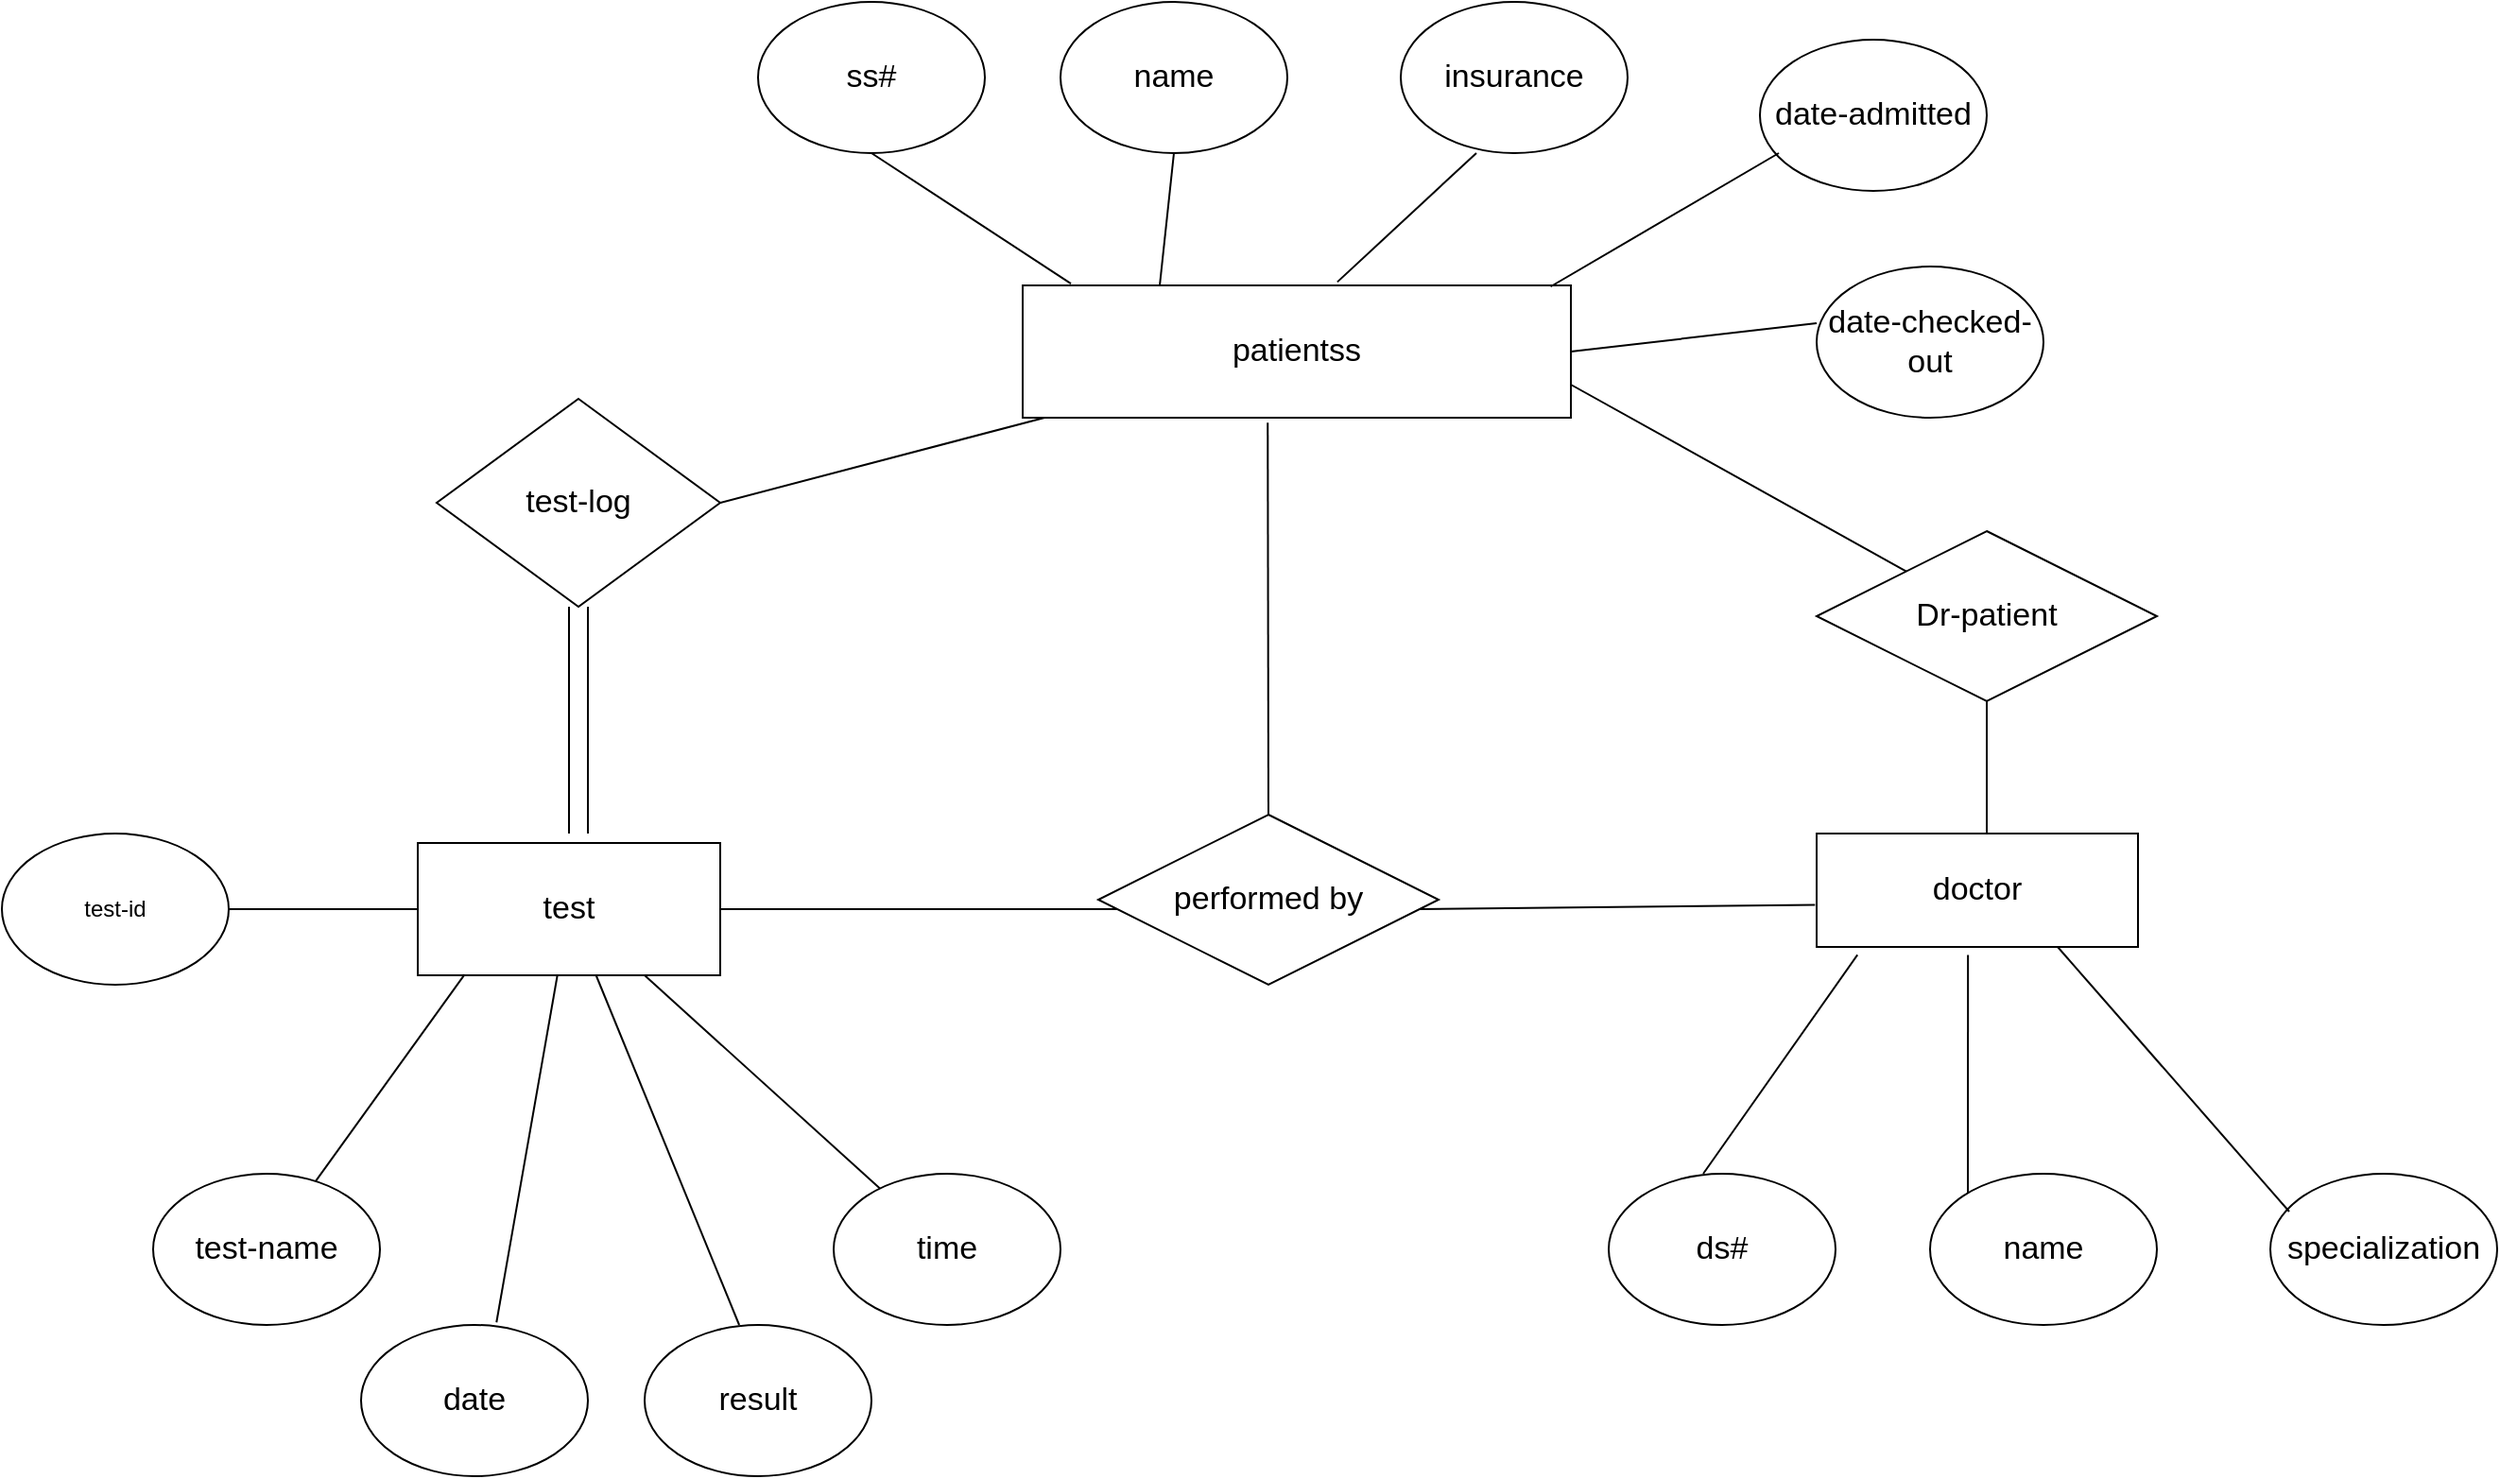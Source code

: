 <mxfile version="20.8.20" type="device"><diagram id="R2lEEEUBdFMjLlhIrx00" name="Page-1"><mxGraphModel dx="880" dy="484" grid="1" gridSize="10" guides="1" tooltips="1" connect="1" arrows="1" fold="1" page="1" pageScale="1" pageWidth="850" pageHeight="1100" math="0" shadow="0" extFonts="Permanent Marker^https://fonts.googleapis.com/css?family=Permanent+Marker"><root><mxCell id="0"/><mxCell id="1" parent="0"/><mxCell id="8gZ1B2pNHBcac0arD0vt-1" value="test-log" style="rhombus;whiteSpace=wrap;html=1;fontSize=17;" vertex="1" parent="1"><mxGeometry x="270" y="250" width="150" height="110" as="geometry"/></mxCell><mxCell id="8gZ1B2pNHBcac0arD0vt-2" value="test" style="rounded=0;whiteSpace=wrap;html=1;fontSize=17;" vertex="1" parent="1"><mxGeometry x="260" y="485" width="160" height="70" as="geometry"/></mxCell><mxCell id="8gZ1B2pNHBcac0arD0vt-3" value="test-id" style="ellipse;whiteSpace=wrap;html=1;" vertex="1" parent="1"><mxGeometry x="40" y="480" width="120" height="80" as="geometry"/></mxCell><mxCell id="8gZ1B2pNHBcac0arD0vt-4" value="test-name" style="ellipse;whiteSpace=wrap;html=1;fontSize=17;" vertex="1" parent="1"><mxGeometry x="120" y="660" width="120" height="80" as="geometry"/></mxCell><mxCell id="8gZ1B2pNHBcac0arD0vt-5" value="time" style="ellipse;whiteSpace=wrap;html=1;fontSize=17;" vertex="1" parent="1"><mxGeometry x="480" y="660" width="120" height="80" as="geometry"/></mxCell><mxCell id="8gZ1B2pNHBcac0arD0vt-6" value="date" style="ellipse;whiteSpace=wrap;html=1;fontSize=17;" vertex="1" parent="1"><mxGeometry x="230" y="740" width="120" height="80" as="geometry"/></mxCell><mxCell id="8gZ1B2pNHBcac0arD0vt-7" value="result" style="ellipse;whiteSpace=wrap;html=1;fontSize=17;" vertex="1" parent="1"><mxGeometry x="380" y="740" width="120" height="80" as="geometry"/></mxCell><mxCell id="8gZ1B2pNHBcac0arD0vt-8" value="performed by" style="rhombus;whiteSpace=wrap;html=1;fontSize=17;" vertex="1" parent="1"><mxGeometry x="620" y="470" width="180" height="90" as="geometry"/></mxCell><mxCell id="8gZ1B2pNHBcac0arD0vt-9" value="patientss" style="rounded=0;whiteSpace=wrap;html=1;fontSize=17;" vertex="1" parent="1"><mxGeometry x="580" y="190" width="290" height="70" as="geometry"/></mxCell><mxCell id="8gZ1B2pNHBcac0arD0vt-10" value="ss#" style="ellipse;whiteSpace=wrap;html=1;fontSize=17;" vertex="1" parent="1"><mxGeometry x="440" y="40" width="120" height="80" as="geometry"/></mxCell><mxCell id="8gZ1B2pNHBcac0arD0vt-11" value="name" style="ellipse;whiteSpace=wrap;html=1;fontSize=17;" vertex="1" parent="1"><mxGeometry x="600" y="40" width="120" height="80" as="geometry"/></mxCell><mxCell id="8gZ1B2pNHBcac0arD0vt-12" value="insurance" style="ellipse;whiteSpace=wrap;html=1;fontSize=17;" vertex="1" parent="1"><mxGeometry x="780" y="40" width="120" height="80" as="geometry"/></mxCell><mxCell id="8gZ1B2pNHBcac0arD0vt-13" value="date-checked-out" style="ellipse;whiteSpace=wrap;html=1;fontSize=17;" vertex="1" parent="1"><mxGeometry x="1000" y="180" width="120" height="80" as="geometry"/></mxCell><mxCell id="8gZ1B2pNHBcac0arD0vt-14" value="date-admitted" style="ellipse;whiteSpace=wrap;html=1;fontSize=17;" vertex="1" parent="1"><mxGeometry x="970" y="60" width="120" height="80" as="geometry"/></mxCell><mxCell id="8gZ1B2pNHBcac0arD0vt-15" value="Dr-patient" style="rhombus;whiteSpace=wrap;html=1;fontSize=17;" vertex="1" parent="1"><mxGeometry x="1000" y="320" width="180" height="90" as="geometry"/></mxCell><mxCell id="8gZ1B2pNHBcac0arD0vt-16" value="doctor" style="rounded=0;whiteSpace=wrap;html=1;fontSize=17;" vertex="1" parent="1"><mxGeometry x="1000" y="480" width="170" height="60" as="geometry"/></mxCell><mxCell id="8gZ1B2pNHBcac0arD0vt-17" value="ds#" style="ellipse;whiteSpace=wrap;html=1;fontSize=17;" vertex="1" parent="1"><mxGeometry x="890" y="660" width="120" height="80" as="geometry"/></mxCell><mxCell id="8gZ1B2pNHBcac0arD0vt-18" value="name" style="ellipse;whiteSpace=wrap;html=1;fontSize=17;" vertex="1" parent="1"><mxGeometry x="1060" y="660" width="120" height="80" as="geometry"/></mxCell><mxCell id="8gZ1B2pNHBcac0arD0vt-19" value="specialization" style="ellipse;whiteSpace=wrap;html=1;fontSize=17;" vertex="1" parent="1"><mxGeometry x="1240" y="660" width="120" height="80" as="geometry"/></mxCell><mxCell id="8gZ1B2pNHBcac0arD0vt-20" value="" style="endArrow=none;html=1;rounded=0;fontSize=17;" edge="1" parent="1"><mxGeometry width="50" height="50" relative="1" as="geometry"><mxPoint x="340" y="480" as="sourcePoint"/><mxPoint x="340" y="360" as="targetPoint"/></mxGeometry></mxCell><mxCell id="8gZ1B2pNHBcac0arD0vt-21" value="" style="endArrow=none;html=1;rounded=0;fontSize=17;" edge="1" parent="1"><mxGeometry width="50" height="50" relative="1" as="geometry"><mxPoint x="350" y="480" as="sourcePoint"/><mxPoint x="350" y="360" as="targetPoint"/></mxGeometry></mxCell><mxCell id="8gZ1B2pNHBcac0arD0vt-22" value="" style="endArrow=none;html=1;rounded=0;exitX=1;exitY=0.5;exitDx=0;exitDy=0;fontSize=17;" edge="1" parent="1" source="8gZ1B2pNHBcac0arD0vt-3"><mxGeometry width="50" height="50" relative="1" as="geometry"><mxPoint x="210" y="570" as="sourcePoint"/><mxPoint x="260" y="520" as="targetPoint"/></mxGeometry></mxCell><mxCell id="8gZ1B2pNHBcac0arD0vt-23" value="" style="endArrow=none;html=1;rounded=0;entryX=0.155;entryY=0.994;entryDx=0;entryDy=0;entryPerimeter=0;fontSize=17;" edge="1" parent="1" source="8gZ1B2pNHBcac0arD0vt-4" target="8gZ1B2pNHBcac0arD0vt-2"><mxGeometry width="50" height="50" relative="1" as="geometry"><mxPoint x="230" y="610" as="sourcePoint"/><mxPoint x="280" y="560" as="targetPoint"/></mxGeometry></mxCell><mxCell id="8gZ1B2pNHBcac0arD0vt-24" value="" style="endArrow=none;html=1;rounded=0;exitX=0.597;exitY=-0.017;exitDx=0;exitDy=0;exitPerimeter=0;fontSize=17;" edge="1" parent="1" source="8gZ1B2pNHBcac0arD0vt-6" target="8gZ1B2pNHBcac0arD0vt-2"><mxGeometry width="50" height="50" relative="1" as="geometry"><mxPoint x="270" y="610" as="sourcePoint"/><mxPoint x="320" y="560" as="targetPoint"/></mxGeometry></mxCell><mxCell id="8gZ1B2pNHBcac0arD0vt-25" value="" style="endArrow=none;html=1;rounded=0;entryX=0.75;entryY=1;entryDx=0;entryDy=0;fontSize=17;" edge="1" parent="1" source="8gZ1B2pNHBcac0arD0vt-5" target="8gZ1B2pNHBcac0arD0vt-2"><mxGeometry width="50" height="50" relative="1" as="geometry"><mxPoint x="350" y="610" as="sourcePoint"/><mxPoint x="400" y="560" as="targetPoint"/></mxGeometry></mxCell><mxCell id="8gZ1B2pNHBcac0arD0vt-26" value="" style="endArrow=none;html=1;rounded=0;exitX=0.417;exitY=0;exitDx=0;exitDy=0;exitPerimeter=0;fontSize=17;" edge="1" parent="1" source="8gZ1B2pNHBcac0arD0vt-7" target="8gZ1B2pNHBcac0arD0vt-2"><mxGeometry width="50" height="50" relative="1" as="geometry"><mxPoint x="360" y="610" as="sourcePoint"/><mxPoint x="410" y="560" as="targetPoint"/></mxGeometry></mxCell><mxCell id="8gZ1B2pNHBcac0arD0vt-27" value="" style="endArrow=none;html=1;rounded=0;exitX=1;exitY=0.5;exitDx=0;exitDy=0;fontSize=17;" edge="1" parent="1" source="8gZ1B2pNHBcac0arD0vt-2"><mxGeometry width="50" height="50" relative="1" as="geometry"><mxPoint x="580" y="570" as="sourcePoint"/><mxPoint x="630" y="520" as="targetPoint"/></mxGeometry></mxCell><mxCell id="8gZ1B2pNHBcac0arD0vt-28" value="" style="endArrow=none;html=1;rounded=0;exitX=0.5;exitY=0;exitDx=0;exitDy=0;entryX=0.447;entryY=1.037;entryDx=0;entryDy=0;entryPerimeter=0;fontSize=17;" edge="1" parent="1" source="8gZ1B2pNHBcac0arD0vt-8" target="8gZ1B2pNHBcac0arD0vt-9"><mxGeometry width="50" height="50" relative="1" as="geometry"><mxPoint x="670" y="310" as="sourcePoint"/><mxPoint x="720" y="260" as="targetPoint"/></mxGeometry></mxCell><mxCell id="8gZ1B2pNHBcac0arD0vt-29" value="" style="endArrow=none;html=1;rounded=0;exitX=0.088;exitY=-0.014;exitDx=0;exitDy=0;exitPerimeter=0;fontSize=17;" edge="1" parent="1" source="8gZ1B2pNHBcac0arD0vt-9"><mxGeometry width="50" height="50" relative="1" as="geometry"><mxPoint x="450" y="170" as="sourcePoint"/><mxPoint x="500" y="120" as="targetPoint"/></mxGeometry></mxCell><mxCell id="8gZ1B2pNHBcac0arD0vt-30" value="" style="endArrow=none;html=1;rounded=0;exitX=0.25;exitY=0;exitDx=0;exitDy=0;fontSize=17;" edge="1" parent="1" source="8gZ1B2pNHBcac0arD0vt-9"><mxGeometry width="50" height="50" relative="1" as="geometry"><mxPoint x="610" y="170" as="sourcePoint"/><mxPoint x="660" y="120" as="targetPoint"/></mxGeometry></mxCell><mxCell id="8gZ1B2pNHBcac0arD0vt-31" value="" style="endArrow=none;html=1;rounded=0;exitX=1;exitY=0.5;exitDx=0;exitDy=0;fontSize=17;" edge="1" parent="1" source="8gZ1B2pNHBcac0arD0vt-9"><mxGeometry width="50" height="50" relative="1" as="geometry"><mxPoint x="950" y="260" as="sourcePoint"/><mxPoint x="1000" y="210" as="targetPoint"/></mxGeometry></mxCell><mxCell id="8gZ1B2pNHBcac0arD0vt-32" value="" style="endArrow=none;html=1;rounded=0;exitX=0.963;exitY=0.009;exitDx=0;exitDy=0;exitPerimeter=0;fontSize=17;" edge="1" parent="1" source="8gZ1B2pNHBcac0arD0vt-9"><mxGeometry width="50" height="50" relative="1" as="geometry"><mxPoint x="930" y="170" as="sourcePoint"/><mxPoint x="980" y="120" as="targetPoint"/></mxGeometry></mxCell><mxCell id="8gZ1B2pNHBcac0arD0vt-33" value="" style="endArrow=none;html=1;rounded=0;exitX=0.574;exitY=-0.026;exitDx=0;exitDy=0;exitPerimeter=0;fontSize=17;" edge="1" parent="1" source="8gZ1B2pNHBcac0arD0vt-9"><mxGeometry width="50" height="50" relative="1" as="geometry"><mxPoint x="770" y="170" as="sourcePoint"/><mxPoint x="820" y="120" as="targetPoint"/></mxGeometry></mxCell><mxCell id="8gZ1B2pNHBcac0arD0vt-34" value="" style="endArrow=none;html=1;rounded=0;entryX=-0.005;entryY=0.63;entryDx=0;entryDy=0;entryPerimeter=0;fontSize=17;" edge="1" parent="1" target="8gZ1B2pNHBcac0arD0vt-16"><mxGeometry width="50" height="50" relative="1" as="geometry"><mxPoint x="790" y="520" as="sourcePoint"/><mxPoint x="840" y="470" as="targetPoint"/></mxGeometry></mxCell><mxCell id="8gZ1B2pNHBcac0arD0vt-35" value="" style="endArrow=none;html=1;rounded=0;entryX=0.127;entryY=1.07;entryDx=0;entryDy=0;entryPerimeter=0;fontSize=17;" edge="1" parent="1" target="8gZ1B2pNHBcac0arD0vt-16"><mxGeometry width="50" height="50" relative="1" as="geometry"><mxPoint x="940" y="660" as="sourcePoint"/><mxPoint x="990" y="610" as="targetPoint"/></mxGeometry></mxCell><mxCell id="8gZ1B2pNHBcac0arD0vt-36" value="" style="endArrow=none;html=1;rounded=0;entryX=0.471;entryY=1.07;entryDx=0;entryDy=0;entryPerimeter=0;fontSize=17;" edge="1" parent="1" target="8gZ1B2pNHBcac0arD0vt-16"><mxGeometry width="50" height="50" relative="1" as="geometry"><mxPoint x="1080" y="670" as="sourcePoint"/><mxPoint x="1130" y="620" as="targetPoint"/></mxGeometry></mxCell><mxCell id="8gZ1B2pNHBcac0arD0vt-37" value="" style="endArrow=none;html=1;rounded=0;entryX=0.75;entryY=1;entryDx=0;entryDy=0;fontSize=17;" edge="1" parent="1" target="8gZ1B2pNHBcac0arD0vt-16"><mxGeometry width="50" height="50" relative="1" as="geometry"><mxPoint x="1250" y="680" as="sourcePoint"/><mxPoint x="1300" y="630" as="targetPoint"/></mxGeometry></mxCell><mxCell id="8gZ1B2pNHBcac0arD0vt-38" value="" style="endArrow=none;html=1;rounded=0;fontSize=17;" edge="1" parent="1"><mxGeometry width="50" height="50" relative="1" as="geometry"><mxPoint x="1090" y="480" as="sourcePoint"/><mxPoint x="1090" y="410" as="targetPoint"/></mxGeometry></mxCell><mxCell id="8gZ1B2pNHBcac0arD0vt-39" value="" style="endArrow=none;html=1;rounded=0;entryX=1;entryY=0.75;entryDx=0;entryDy=0;fontSize=17;" edge="1" parent="1" source="8gZ1B2pNHBcac0arD0vt-15" target="8gZ1B2pNHBcac0arD0vt-9"><mxGeometry width="50" height="50" relative="1" as="geometry"><mxPoint x="929.289" y="415" as="sourcePoint"/><mxPoint x="929.289" y="365" as="targetPoint"/></mxGeometry></mxCell><mxCell id="8gZ1B2pNHBcac0arD0vt-40" value="" style="endArrow=none;html=1;rounded=0;entryX=1;entryY=0.5;entryDx=0;entryDy=0;fontSize=17;" edge="1" parent="1" source="8gZ1B2pNHBcac0arD0vt-9" target="8gZ1B2pNHBcac0arD0vt-1"><mxGeometry width="50" height="50" relative="1" as="geometry"><mxPoint x="509.289" y="275" as="sourcePoint"/><mxPoint x="509.289" y="225" as="targetPoint"/></mxGeometry></mxCell></root></mxGraphModel></diagram></mxfile>